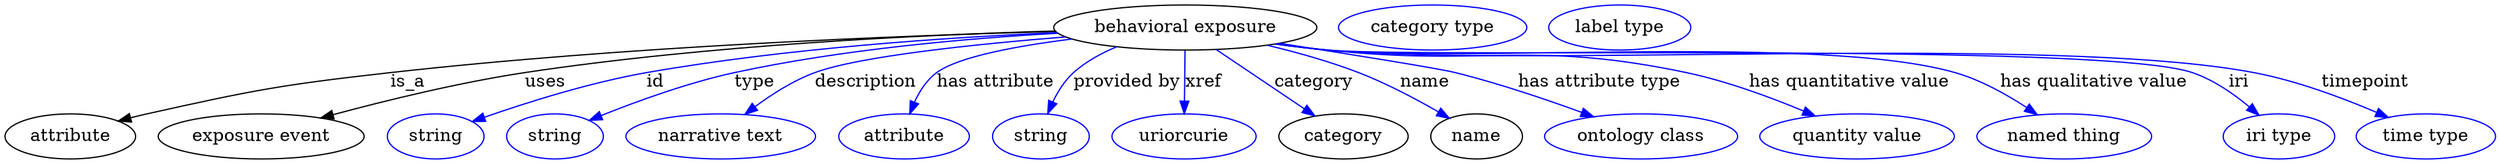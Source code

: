 digraph {
	graph [bb="0,0,1980.2,123"];
	node [label="\N"];
	"behavioral exposure"	[height=0.5,
		label="behavioral exposure",
		pos="937,105",
		width=2.9067];
	attribute	[height=0.5,
		pos="51.995,18",
		width=1.4443];
	"behavioral exposure" -> attribute	[label=is_a,
		lp="320,61.5",
		pos="e,90.241,30.304 833.68,101.88 708.46,98.475 491.2,89.901 306,69 219.52,59.241 197.91,55.039 113,36 108.83,35.066 104.53,34.025 100.22,\
32.93"];
	"exposure event"	[height=0.5,
		pos="204,18",
		width=2.2748];
	"behavioral exposure" -> "exposure event"	[label=uses,
		lp="429.5,61.5",
		pos="e,251.28,32.72 833.53,102.21 727.43,99.18 557.9,91.012 413,69 360.92,61.089 302.72,46.697 260.98,35.378"];
	id	[color=blue,
		height=0.5,
		label=string,
		pos="342,18",
		width=1.0652];
	"behavioral exposure" -> id	[color=blue,
		label=id,
		lp="517,61.5",
		pos="e,370.95,29.825 834.94,100.98 748,97.139 620.04,88.466 510,69 464.58,60.968 414.07,44.924 380.4,33.169",
		style=solid];
	type	[color=blue,
		height=0.5,
		label=string,
		pos="437,18",
		width=1.0652];
	"behavioral exposure" -> type	[color=blue,
		label=type,
		lp="595,61.5",
		pos="e,464.17,30.794 835.29,100.56 763.07,96.537 664.21,87.836 579,69 542.24,60.876 501.9,46.068 473.64,34.668",
		style=solid];
	description	[color=blue,
		height=0.5,
		label="narrative text",
		pos="569,18",
		width=2.0943];
	"behavioral exposure" -> description	[color=blue,
		label=description,
		lp="682.5,61.5",
		pos="e,587.68,35.594 841.4,97.617 769.48,91.891 677.48,82.329 642,69 625.36,62.752 608.86,51.943 595.76,41.97",
		style=solid];
	"has attribute"	[color=blue,
		height=0.5,
		label=attribute,
		pos="714,18",
		width=1.4443];
	"behavioral exposure" -> "has attribute"	[color=blue,
		label="has attribute",
		lp="786,61.5",
		pos="e,718.19,35.971 846.4,95.905 802.77,90.455 756.24,81.865 739,69 731.2,63.181 725.67,54.25 721.84,45.537",
		style=solid];
	"provided by"	[color=blue,
		height=0.5,
		label=string,
		pos="822,18",
		width=1.0652];
	"behavioral exposure" -> "provided by"	[color=blue,
		label="provided by",
		lp="890.5,61.5",
		pos="e,827.44,36.267 882.17,89.528 869.95,84.469 857.74,77.776 848,69 840.92,62.627 835.46,53.869 831.42,45.463",
		style=solid];
	xref	[color=blue,
		height=0.5,
		label=uriorcurie,
		pos="936,18",
		width=1.5887];
	"behavioral exposure" -> xref	[color=blue,
		label=xref,
		lp="951.5,61.5",
		pos="e,936.2,36.175 936.79,86.799 936.66,75.163 936.47,59.548 936.32,46.237",
		style=solid];
	category	[height=0.5,
		pos="1063,18",
		width=1.4263];
	"behavioral exposure" -> category	[color=blue,
		label=category,
		lp="1039.5,61.5",
		pos="e,1040.2,34.404 961.59,87.409 981.61,73.906 1010,54.76 1031.6,40.156",
		style=solid];
	name	[height=0.5,
		pos="1169,18",
		width=1.011];
	"behavioral exposure" -> name	[color=blue,
		label=name,
		lp="1128,61.5",
		pos="e,1147.3,32.48 1002.2,90.855 1025.6,85.268 1051.8,77.951 1075,69 1097,60.492 1120.5,48.026 1138.4,37.671",
		style=solid];
	"has attribute type"	[color=blue,
		height=0.5,
		label="ontology class",
		pos="1300,18",
		width=2.1304];
	"behavioral exposure" -> "has attribute type"	[color=blue,
		label="has attribute type",
		lp="1267,61.5",
		pos="e,1262.2,33.699 1012,92.415 1068.4,83.583 1138.4,72.381 1152,69 1186.3,60.479 1224,47.682 1252.8,37.168",
		style=solid];
	"has quantitative value"	[color=blue,
		height=0.5,
		label="quantity value",
		pos="1472,18",
		width=2.1484];
	"behavioral exposure" -> "has quantitative value"	[color=blue,
		label="has quantitative value",
		lp="1466,61.5",
		pos="e,1438.7,34.329 1010.1,92.055 1023.4,90.161 1037.1,88.376 1050,87 1176.6,73.514 1211.4,95.249 1336,69 1368.2,62.212 1403.1,49.29 \
1429.4,38.283",
		style=solid];
	"has qualitative value"	[color=blue,
		height=0.5,
		label="named thing",
		pos="1637,18",
		width=1.9318];
	"behavioral exposure" -> "has qualitative value"	[color=blue,
		label="has qualitative value",
		lp="1660.5,61.5",
		pos="e,1615.5,35.373 1009.2,91.895 1022.7,89.98 1036.8,88.23 1050,87 1160.7,76.713 1443.1,99.598 1550,69 1570.3,63.175 1591,51.616 1607,\
41.079",
		style=solid];
	iri	[color=blue,
		height=0.5,
		label="iri type",
		pos="1808,18",
		width=1.2277];
	"behavioral exposure" -> iri	[color=blue,
		label=iri,
		lp="1776,61.5",
		pos="e,1792.1,34.923 1008.9,91.831 1022.5,89.91 1036.7,88.173 1050,87 1126.3,80.291 1666.5,93.569 1739,69 1755.8,63.316 1772,52.007 1784.4,\
41.58",
		style=solid];
	timepoint	[color=blue,
		height=0.5,
		label="time type",
		pos="1925,18",
		width=1.5346];
	"behavioral exposure" -> timepoint	[color=blue,
		label=timepoint,
		lp="1877,61.5",
		pos="e,1895.1,33.15 1008.6,91.855 1022.3,89.918 1036.6,88.17 1050,87 1213.4,72.77 1626.8,99.525 1788,69 1822,62.559 1858.8,48.738 1885.6,\
37.256",
		style=solid];
	"named thing_category"	[color=blue,
		height=0.5,
		label="category type",
		pos="1134,105",
		width=2.0762];
	attribute_name	[color=blue,
		height=0.5,
		label="label type",
		pos="1283,105",
		width=1.5707];
}
